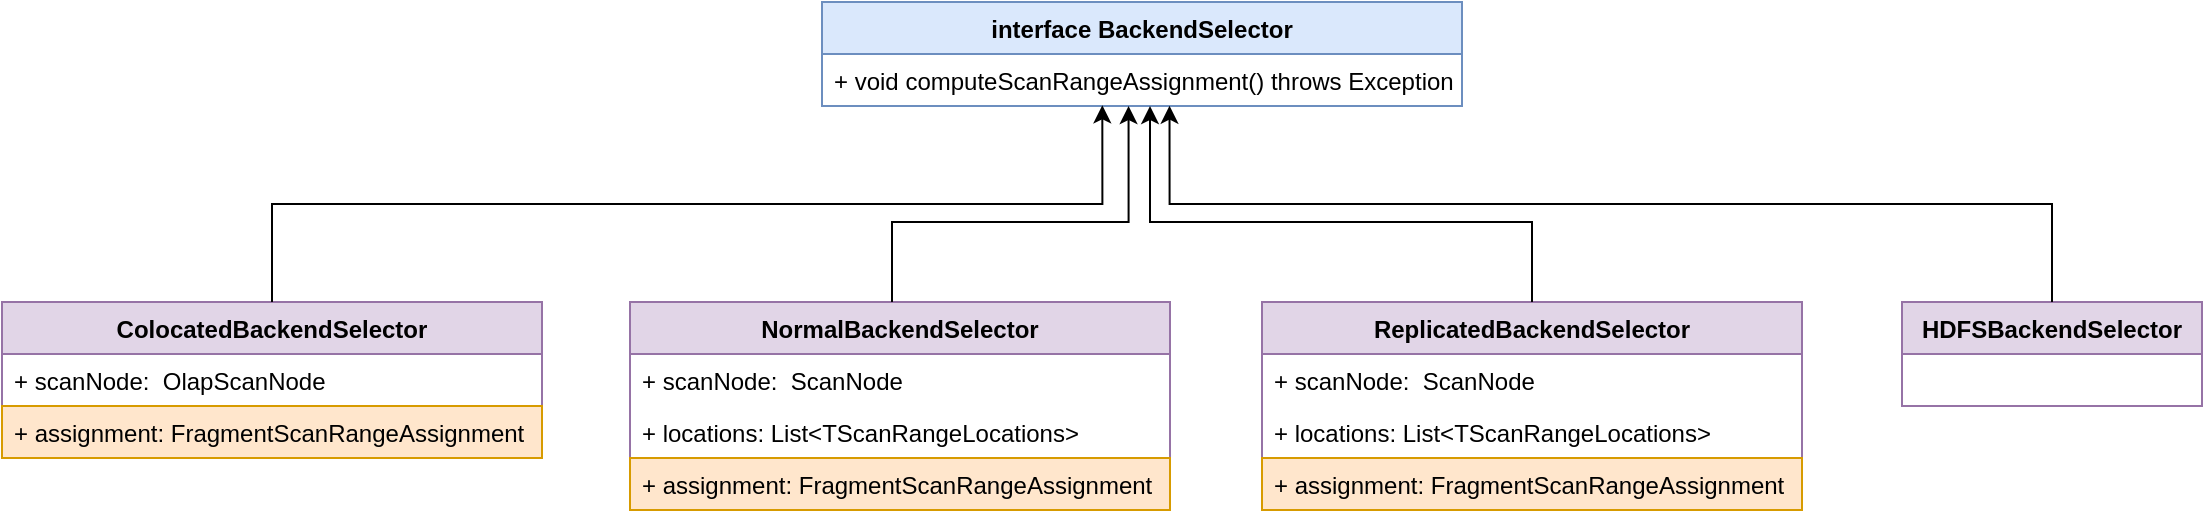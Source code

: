 <mxfile version="22.0.8" type="device">
  <diagram name="第 1 页" id="BZLgtAxlJXVd-FImA3iX">
    <mxGraphModel dx="2074" dy="1188" grid="1" gridSize="10" guides="1" tooltips="1" connect="1" arrows="1" fold="1" page="1" pageScale="1" pageWidth="827" pageHeight="1169" math="0" shadow="0">
      <root>
        <mxCell id="0" />
        <mxCell id="1" parent="0" />
        <mxCell id="i2-hz05Schlm4xUQR7tr-1" value="interface BackendSelector" style="swimlane;fontStyle=1;align=center;verticalAlign=top;childLayout=stackLayout;horizontal=1;startSize=26;horizontalStack=0;resizeParent=1;resizeParentMax=0;resizeLast=0;collapsible=1;marginBottom=0;whiteSpace=wrap;html=1;fillColor=#dae8fc;strokeColor=#6c8ebf;" vertex="1" parent="1">
          <mxGeometry x="430" y="370" width="320" height="52" as="geometry" />
        </mxCell>
        <mxCell id="i2-hz05Schlm4xUQR7tr-4" value="+ void computeScanRangeAssignment&lt;span style=&quot;background-color: initial;&quot;&gt;()&amp;nbsp;&lt;/span&gt;throws&amp;nbsp;Exception" style="text;strokeColor=none;fillColor=none;align=left;verticalAlign=top;spacingLeft=4;spacingRight=4;overflow=hidden;rotatable=0;points=[[0,0.5],[1,0.5]];portConstraint=eastwest;whiteSpace=wrap;html=1;" vertex="1" parent="i2-hz05Schlm4xUQR7tr-1">
          <mxGeometry y="26" width="320" height="26" as="geometry" />
        </mxCell>
        <mxCell id="i2-hz05Schlm4xUQR7tr-5" value="ColocatedBackendSelector" style="swimlane;fontStyle=1;align=center;verticalAlign=top;childLayout=stackLayout;horizontal=1;startSize=26;horizontalStack=0;resizeParent=1;resizeParentMax=0;resizeLast=0;collapsible=1;marginBottom=0;whiteSpace=wrap;html=1;fillColor=#e1d5e7;strokeColor=#9673a6;" vertex="1" parent="1">
          <mxGeometry x="20" y="520" width="270" height="78" as="geometry" />
        </mxCell>
        <mxCell id="i2-hz05Schlm4xUQR7tr-6" value="+&amp;nbsp;scanNode:&amp;nbsp; OlapScanNode" style="text;strokeColor=none;fillColor=none;align=left;verticalAlign=top;spacingLeft=4;spacingRight=4;overflow=hidden;rotatable=0;points=[[0,0.5],[1,0.5]];portConstraint=eastwest;whiteSpace=wrap;html=1;" vertex="1" parent="i2-hz05Schlm4xUQR7tr-5">
          <mxGeometry y="26" width="270" height="26" as="geometry" />
        </mxCell>
        <mxCell id="i2-hz05Schlm4xUQR7tr-7" value="+&amp;nbsp;assignment:&amp;nbsp;FragmentScanRangeAssignment" style="text;strokeColor=#d79b00;fillColor=#ffe6cc;align=left;verticalAlign=top;spacingLeft=4;spacingRight=4;overflow=hidden;rotatable=0;points=[[0,0.5],[1,0.5]];portConstraint=eastwest;whiteSpace=wrap;html=1;" vertex="1" parent="i2-hz05Schlm4xUQR7tr-5">
          <mxGeometry y="52" width="270" height="26" as="geometry" />
        </mxCell>
        <mxCell id="i2-hz05Schlm4xUQR7tr-8" value="NormalBackendSelector" style="swimlane;fontStyle=1;align=center;verticalAlign=top;childLayout=stackLayout;horizontal=1;startSize=26;horizontalStack=0;resizeParent=1;resizeParentMax=0;resizeLast=0;collapsible=1;marginBottom=0;whiteSpace=wrap;html=1;fillColor=#e1d5e7;strokeColor=#9673a6;" vertex="1" parent="1">
          <mxGeometry x="334" y="520" width="270" height="104" as="geometry" />
        </mxCell>
        <mxCell id="i2-hz05Schlm4xUQR7tr-9" value="+&amp;nbsp;scanNode:&amp;nbsp;&amp;nbsp;ScanNode" style="text;strokeColor=none;fillColor=none;align=left;verticalAlign=top;spacingLeft=4;spacingRight=4;overflow=hidden;rotatable=0;points=[[0,0.5],[1,0.5]];portConstraint=eastwest;whiteSpace=wrap;html=1;" vertex="1" parent="i2-hz05Schlm4xUQR7tr-8">
          <mxGeometry y="26" width="270" height="26" as="geometry" />
        </mxCell>
        <mxCell id="i2-hz05Schlm4xUQR7tr-11" value="+&amp;nbsp;locations&lt;span style=&quot;background-color: initial;&quot;&gt;: List&amp;lt;&lt;/span&gt;TScanRangeLocations&amp;gt;" style="text;strokeColor=none;fillColor=none;align=left;verticalAlign=top;spacingLeft=4;spacingRight=4;overflow=hidden;rotatable=0;points=[[0,0.5],[1,0.5]];portConstraint=eastwest;whiteSpace=wrap;html=1;" vertex="1" parent="i2-hz05Schlm4xUQR7tr-8">
          <mxGeometry y="52" width="270" height="26" as="geometry" />
        </mxCell>
        <mxCell id="i2-hz05Schlm4xUQR7tr-10" value="+&amp;nbsp;assignment:&amp;nbsp;FragmentScanRangeAssignment" style="text;strokeColor=#d79b00;fillColor=#ffe6cc;align=left;verticalAlign=top;spacingLeft=4;spacingRight=4;overflow=hidden;rotatable=0;points=[[0,0.5],[1,0.5]];portConstraint=eastwest;whiteSpace=wrap;html=1;" vertex="1" parent="i2-hz05Schlm4xUQR7tr-8">
          <mxGeometry y="78" width="270" height="26" as="geometry" />
        </mxCell>
        <mxCell id="i2-hz05Schlm4xUQR7tr-12" value="HDFSBackendSelector" style="swimlane;fontStyle=1;align=center;verticalAlign=top;childLayout=stackLayout;horizontal=1;startSize=26;horizontalStack=0;resizeParent=1;resizeParentMax=0;resizeLast=0;collapsible=1;marginBottom=0;whiteSpace=wrap;html=1;fillColor=#e1d5e7;strokeColor=#9673a6;" vertex="1" parent="1">
          <mxGeometry x="970" y="520" width="150" height="52" as="geometry" />
        </mxCell>
        <mxCell id="i2-hz05Schlm4xUQR7tr-16" value="ReplicatedBackendSelector" style="swimlane;fontStyle=1;align=center;verticalAlign=top;childLayout=stackLayout;horizontal=1;startSize=26;horizontalStack=0;resizeParent=1;resizeParentMax=0;resizeLast=0;collapsible=1;marginBottom=0;whiteSpace=wrap;html=1;fillColor=#e1d5e7;strokeColor=#9673a6;" vertex="1" parent="1">
          <mxGeometry x="650" y="520" width="270" height="104" as="geometry" />
        </mxCell>
        <mxCell id="i2-hz05Schlm4xUQR7tr-17" value="+&amp;nbsp;scanNode:&amp;nbsp;&amp;nbsp;ScanNode" style="text;strokeColor=none;fillColor=none;align=left;verticalAlign=top;spacingLeft=4;spacingRight=4;overflow=hidden;rotatable=0;points=[[0,0.5],[1,0.5]];portConstraint=eastwest;whiteSpace=wrap;html=1;" vertex="1" parent="i2-hz05Schlm4xUQR7tr-16">
          <mxGeometry y="26" width="270" height="26" as="geometry" />
        </mxCell>
        <mxCell id="i2-hz05Schlm4xUQR7tr-18" value="+&amp;nbsp;locations&lt;span style=&quot;background-color: initial;&quot;&gt;: List&amp;lt;&lt;/span&gt;TScanRangeLocations&amp;gt;" style="text;strokeColor=none;fillColor=none;align=left;verticalAlign=top;spacingLeft=4;spacingRight=4;overflow=hidden;rotatable=0;points=[[0,0.5],[1,0.5]];portConstraint=eastwest;whiteSpace=wrap;html=1;" vertex="1" parent="i2-hz05Schlm4xUQR7tr-16">
          <mxGeometry y="52" width="270" height="26" as="geometry" />
        </mxCell>
        <mxCell id="i2-hz05Schlm4xUQR7tr-19" value="+&amp;nbsp;assignment:&amp;nbsp;FragmentScanRangeAssignment" style="text;strokeColor=#d79b00;fillColor=#ffe6cc;align=left;verticalAlign=top;spacingLeft=4;spacingRight=4;overflow=hidden;rotatable=0;points=[[0,0.5],[1,0.5]];portConstraint=eastwest;whiteSpace=wrap;html=1;" vertex="1" parent="i2-hz05Schlm4xUQR7tr-16">
          <mxGeometry y="78" width="270" height="26" as="geometry" />
        </mxCell>
        <mxCell id="i2-hz05Schlm4xUQR7tr-20" style="edgeStyle=orthogonalEdgeStyle;rounded=0;orthogonalLoop=1;jettySize=auto;html=1;exitX=0.5;exitY=0;exitDx=0;exitDy=0;entryX=0.438;entryY=0.987;entryDx=0;entryDy=0;entryPerimeter=0;" edge="1" parent="1" source="i2-hz05Schlm4xUQR7tr-5" target="i2-hz05Schlm4xUQR7tr-4">
          <mxGeometry relative="1" as="geometry" />
        </mxCell>
        <mxCell id="i2-hz05Schlm4xUQR7tr-21" style="edgeStyle=orthogonalEdgeStyle;rounded=0;orthogonalLoop=1;jettySize=auto;html=1;entryX=0.479;entryY=0.962;entryDx=0;entryDy=0;entryPerimeter=0;" edge="1" parent="1">
          <mxGeometry relative="1" as="geometry">
            <mxPoint x="465" y="520" as="sourcePoint" />
            <mxPoint x="583.28" y="422.012" as="targetPoint" />
            <Array as="points">
              <mxPoint x="465" y="480" />
              <mxPoint x="583" y="480" />
            </Array>
          </mxGeometry>
        </mxCell>
        <mxCell id="i2-hz05Schlm4xUQR7tr-22" style="edgeStyle=orthogonalEdgeStyle;rounded=0;orthogonalLoop=1;jettySize=auto;html=1;" edge="1" parent="1">
          <mxGeometry relative="1" as="geometry">
            <mxPoint x="785" y="520" as="sourcePoint" />
            <mxPoint x="594" y="422" as="targetPoint" />
            <Array as="points">
              <mxPoint x="785" y="480" />
              <mxPoint x="594" y="480" />
            </Array>
          </mxGeometry>
        </mxCell>
        <mxCell id="i2-hz05Schlm4xUQR7tr-23" style="edgeStyle=orthogonalEdgeStyle;rounded=0;orthogonalLoop=1;jettySize=auto;html=1;exitX=0.5;exitY=0;exitDx=0;exitDy=0;entryX=0.543;entryY=0.994;entryDx=0;entryDy=0;entryPerimeter=0;" edge="1" parent="1" source="i2-hz05Schlm4xUQR7tr-12" target="i2-hz05Schlm4xUQR7tr-4">
          <mxGeometry relative="1" as="geometry" />
        </mxCell>
      </root>
    </mxGraphModel>
  </diagram>
</mxfile>
